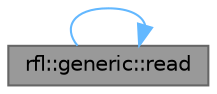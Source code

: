 digraph "rfl::generic::read"
{
 // LATEX_PDF_SIZE
  bgcolor="transparent";
  edge [fontname=Helvetica,fontsize=10,labelfontname=Helvetica,labelfontsize=10];
  node [fontname=Helvetica,fontsize=10,shape=box,height=0.2,width=0.4];
  rankdir="LR";
  Node1 [id="Node000001",label="rfl::generic::read",height=0.2,width=0.4,color="gray40", fillcolor="grey60", style="filled", fontcolor="black",tooltip="Parses an object from a generic type."];
  Node1 -> Node1 [id="edge1_Node000001_Node000001",color="steelblue1",style="solid",tooltip=" "];
}
